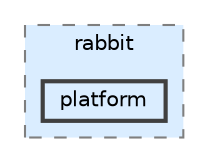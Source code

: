 digraph "C:/Users/thecy/Development/Libraries/rabbit/include/rabbit/platform"
{
 // LATEX_PDF_SIZE
  bgcolor="transparent";
  edge [fontname=Helvetica,fontsize=10,labelfontname=Helvetica,labelfontsize=10];
  node [fontname=Helvetica,fontsize=10,shape=box,height=0.2,width=0.4];
  compound=true
  subgraph clusterdir_c4dc8b4a447c210691c516bd52d2ecf6 {
    graph [ bgcolor="#daedff", pencolor="grey50", label="rabbit", fontname=Helvetica,fontsize=10 style="filled,dashed", URL="dir_c4dc8b4a447c210691c516bd52d2ecf6.html",tooltip=""]
  dir_e87b04c05e364064bd88a876db367026 [label="platform", fillcolor="#daedff", color="grey25", style="filled,bold", URL="dir_e87b04c05e364064bd88a876db367026.html",tooltip=""];
  }
}
